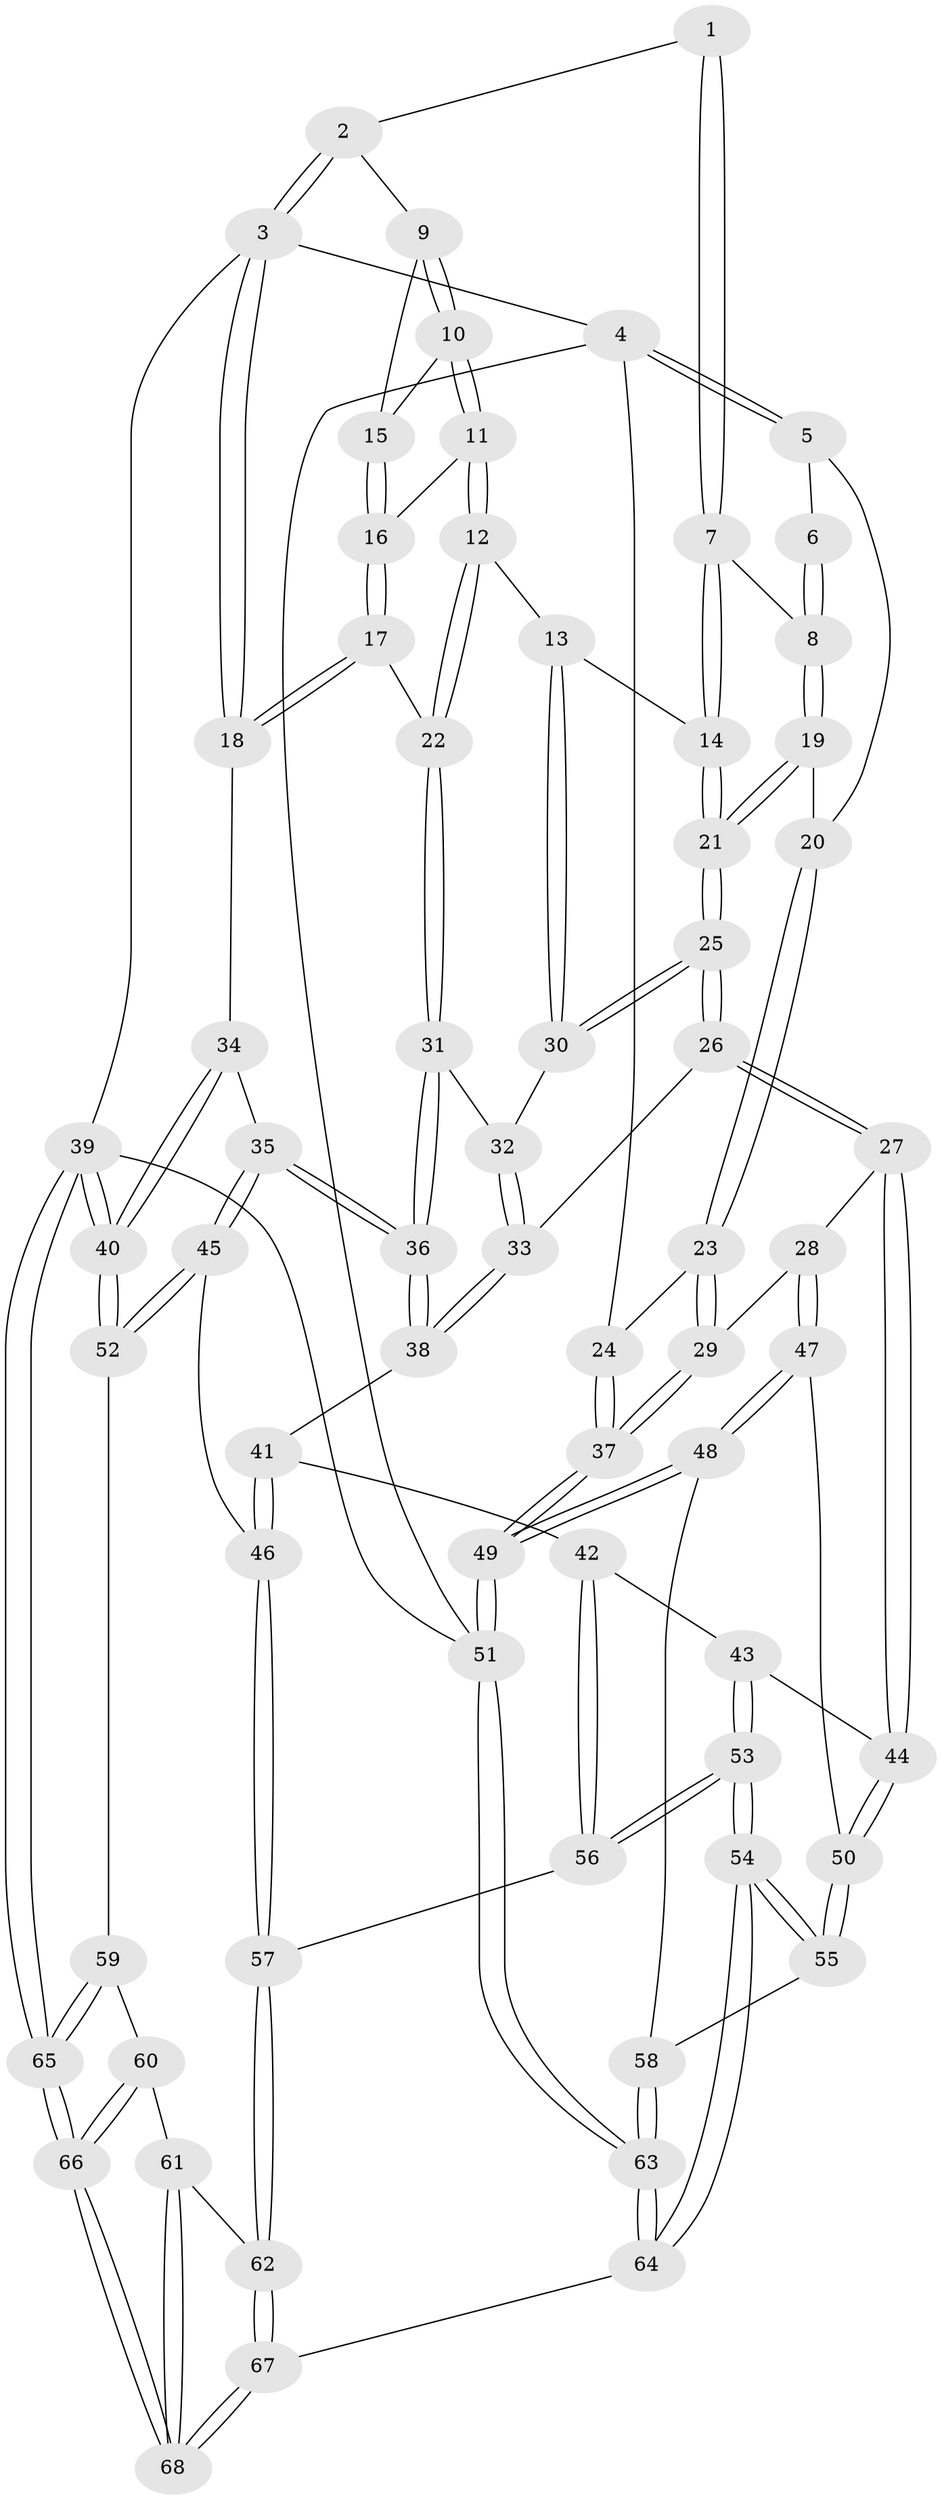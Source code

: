 // coarse degree distribution, {3: 0.06382978723404255, 4: 0.44680851063829785, 6: 0.0851063829787234, 5: 0.40425531914893614}
// Generated by graph-tools (version 1.1) at 2025/24/03/03/25 07:24:32]
// undirected, 68 vertices, 167 edges
graph export_dot {
graph [start="1"]
  node [color=gray90,style=filled];
  1 [pos="+0.6754889710582512+0"];
  2 [pos="+0.6990249914376075+0"];
  3 [pos="+1+0"];
  4 [pos="+0+0"];
  5 [pos="+0.007218168914830687+0"];
  6 [pos="+0.37746090495055373+0"];
  7 [pos="+0.569838964621045+0.12038771317837232"];
  8 [pos="+0.38150197209181314+0.03796374131049566"];
  9 [pos="+0.7340424478826147+0"];
  10 [pos="+0.6912371167273628+0.09949692977524738"];
  11 [pos="+0.6498070480300648+0.16230603296945367"];
  12 [pos="+0.6177610671251994+0.18749663520317214"];
  13 [pos="+0.6068235662477344+0.18145246931505038"];
  14 [pos="+0.5776072706646718+0.14283474153278408"];
  15 [pos="+0.7808560200269031+0.03531367083030033"];
  16 [pos="+0.8094218713579421+0.08785735862560179"];
  17 [pos="+0.9500110052173417+0.1994726362691895"];
  18 [pos="+1+0.1819328445212848"];
  19 [pos="+0.2965770042578379+0.1553106463295466"];
  20 [pos="+0.27937650721423224+0.15603224938820506"];
  21 [pos="+0.3569493351651731+0.22470214449722678"];
  22 [pos="+0.7225069813722391+0.32043989943583856"];
  23 [pos="+0.14157797884805148+0.20108847434091598"];
  24 [pos="+0+0"];
  25 [pos="+0.37288493321300586+0.2680804520174418"];
  26 [pos="+0.34212064277479176+0.4935119326442634"];
  27 [pos="+0.29285998346228526+0.5163165553247173"];
  28 [pos="+0.19183128281401157+0.5097227189448202"];
  29 [pos="+0.18508461371328064+0.5073411304645934"];
  30 [pos="+0.49932369320906145+0.2791283262467873"];
  31 [pos="+0.7088967097244975+0.37696420125264823"];
  32 [pos="+0.508896620394358+0.3284049946485582"];
  33 [pos="+0.42496851191635665+0.4987788928662063"];
  34 [pos="+1+0.355175462900907"];
  35 [pos="+0.7740268849379804+0.5777480534774797"];
  36 [pos="+0.6988665262922793+0.5048951503923415"];
  37 [pos="+0+0.5672076751074568"];
  38 [pos="+0.532422000993364+0.531673863110454"];
  39 [pos="+1+1"];
  40 [pos="+1+0.8885886393485616"];
  41 [pos="+0.5286231521058975+0.5662956000478641"];
  42 [pos="+0.49673477280814626+0.7382819568488947"];
  43 [pos="+0.3583895704309548+0.7174954410156549"];
  44 [pos="+0.34385756227728265+0.7087332213889018"];
  45 [pos="+0.7971117848902515+0.6746747404513193"];
  46 [pos="+0.6370832251470865+0.8342302090931583"];
  47 [pos="+0.18119632322970422+0.7210054174401949"];
  48 [pos="+0.012667787418579251+0.8189703495269417"];
  49 [pos="+0+0.8063083276456943"];
  50 [pos="+0.24529523178286192+0.8456768773419482"];
  51 [pos="+0+1"];
  52 [pos="+0.9654520784632015+0.7968228715314797"];
  53 [pos="+0.43714295231325145+0.9041510660256347"];
  54 [pos="+0.4043785712743729+0.9423121440448852"];
  55 [pos="+0.24377365750584806+0.8539306694645962"];
  56 [pos="+0.5522776303900023+0.8322931127495606"];
  57 [pos="+0.6309624225436496+0.8412171452369209"];
  58 [pos="+0.21194731501850922+0.8727785455945734"];
  59 [pos="+0.8482107981688363+0.912433770588168"];
  60 [pos="+0.8285137338528481+0.9284555270667385"];
  61 [pos="+0.8024109888409423+0.9406830317797731"];
  62 [pos="+0.6601209891194628+0.9232751675659644"];
  63 [pos="+0.06175773600573155+1"];
  64 [pos="+0.4110806251010521+1"];
  65 [pos="+1+1"];
  66 [pos="+1+1"];
  67 [pos="+0.6254760303285685+1"];
  68 [pos="+0.7899149314145876+1"];
  1 -- 2;
  1 -- 7;
  1 -- 7;
  2 -- 3;
  2 -- 3;
  2 -- 9;
  3 -- 4;
  3 -- 18;
  3 -- 18;
  3 -- 39;
  4 -- 5;
  4 -- 5;
  4 -- 24;
  4 -- 51;
  5 -- 6;
  5 -- 20;
  6 -- 8;
  6 -- 8;
  7 -- 8;
  7 -- 14;
  7 -- 14;
  8 -- 19;
  8 -- 19;
  9 -- 10;
  9 -- 10;
  9 -- 15;
  10 -- 11;
  10 -- 11;
  10 -- 15;
  11 -- 12;
  11 -- 12;
  11 -- 16;
  12 -- 13;
  12 -- 22;
  12 -- 22;
  13 -- 14;
  13 -- 30;
  13 -- 30;
  14 -- 21;
  14 -- 21;
  15 -- 16;
  15 -- 16;
  16 -- 17;
  16 -- 17;
  17 -- 18;
  17 -- 18;
  17 -- 22;
  18 -- 34;
  19 -- 20;
  19 -- 21;
  19 -- 21;
  20 -- 23;
  20 -- 23;
  21 -- 25;
  21 -- 25;
  22 -- 31;
  22 -- 31;
  23 -- 24;
  23 -- 29;
  23 -- 29;
  24 -- 37;
  24 -- 37;
  25 -- 26;
  25 -- 26;
  25 -- 30;
  25 -- 30;
  26 -- 27;
  26 -- 27;
  26 -- 33;
  27 -- 28;
  27 -- 44;
  27 -- 44;
  28 -- 29;
  28 -- 47;
  28 -- 47;
  29 -- 37;
  29 -- 37;
  30 -- 32;
  31 -- 32;
  31 -- 36;
  31 -- 36;
  32 -- 33;
  32 -- 33;
  33 -- 38;
  33 -- 38;
  34 -- 35;
  34 -- 40;
  34 -- 40;
  35 -- 36;
  35 -- 36;
  35 -- 45;
  35 -- 45;
  36 -- 38;
  36 -- 38;
  37 -- 49;
  37 -- 49;
  38 -- 41;
  39 -- 40;
  39 -- 40;
  39 -- 65;
  39 -- 65;
  39 -- 51;
  40 -- 52;
  40 -- 52;
  41 -- 42;
  41 -- 46;
  41 -- 46;
  42 -- 43;
  42 -- 56;
  42 -- 56;
  43 -- 44;
  43 -- 53;
  43 -- 53;
  44 -- 50;
  44 -- 50;
  45 -- 46;
  45 -- 52;
  45 -- 52;
  46 -- 57;
  46 -- 57;
  47 -- 48;
  47 -- 48;
  47 -- 50;
  48 -- 49;
  48 -- 49;
  48 -- 58;
  49 -- 51;
  49 -- 51;
  50 -- 55;
  50 -- 55;
  51 -- 63;
  51 -- 63;
  52 -- 59;
  53 -- 54;
  53 -- 54;
  53 -- 56;
  53 -- 56;
  54 -- 55;
  54 -- 55;
  54 -- 64;
  54 -- 64;
  55 -- 58;
  56 -- 57;
  57 -- 62;
  57 -- 62;
  58 -- 63;
  58 -- 63;
  59 -- 60;
  59 -- 65;
  59 -- 65;
  60 -- 61;
  60 -- 66;
  60 -- 66;
  61 -- 62;
  61 -- 68;
  61 -- 68;
  62 -- 67;
  62 -- 67;
  63 -- 64;
  63 -- 64;
  64 -- 67;
  65 -- 66;
  65 -- 66;
  66 -- 68;
  66 -- 68;
  67 -- 68;
  67 -- 68;
}
